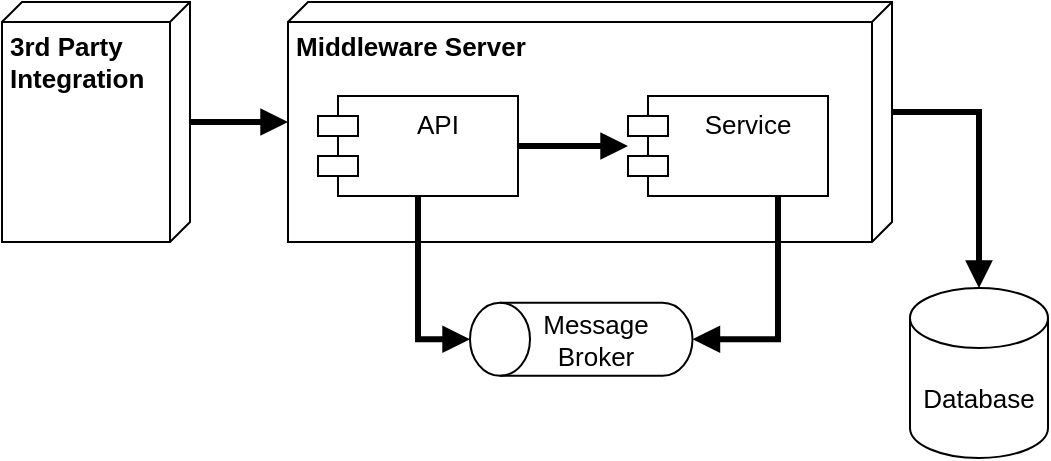 <mxfile version="16.5.1" type="device"><diagram id="S3QBHIIrPwJPCBSItxXe" name="Page-1"><mxGraphModel dx="1022" dy="865" grid="0" gridSize="10" guides="1" tooltips="1" connect="1" arrows="1" fold="1" page="0" pageScale="1" pageWidth="1100" pageHeight="850" math="0" shadow="0"><root><mxCell id="0"/><mxCell id="1" parent="0"/><mxCell id="KV8W-50ce4ZWtrBlNTKX-11" style="edgeStyle=orthogonalEdgeStyle;rounded=0;orthogonalLoop=1;jettySize=auto;html=1;fontSize=13;strokeWidth=3;endArrow=block;endFill=1;" edge="1" parent="1" source="KV8W-50ce4ZWtrBlNTKX-4" target="KV8W-50ce4ZWtrBlNTKX-5"><mxGeometry relative="1" as="geometry"/></mxCell><mxCell id="KV8W-50ce4ZWtrBlNTKX-4" value="3rd Party&lt;br&gt;Integration" style="verticalAlign=top;align=left;spacingTop=8;spacingLeft=2;spacingRight=12;shape=cube;size=10;direction=south;fontStyle=1;html=1;fontSize=13;" vertex="1" parent="1"><mxGeometry x="407" y="218" width="94" height="120" as="geometry"/></mxCell><mxCell id="KV8W-50ce4ZWtrBlNTKX-5" value="Middleware Server" style="verticalAlign=top;align=left;spacingTop=8;spacingLeft=2;spacingRight=12;shape=cube;size=10;direction=south;fontStyle=1;html=1;fontSize=13;" vertex="1" parent="1"><mxGeometry x="550" y="218" width="302" height="120" as="geometry"/></mxCell><mxCell id="KV8W-50ce4ZWtrBlNTKX-6" value="API" style="shape=module;align=left;spacingLeft=20;align=center;verticalAlign=top;fontSize=13;" vertex="1" parent="1"><mxGeometry x="565" y="265" width="100" height="50" as="geometry"/></mxCell><mxCell id="KV8W-50ce4ZWtrBlNTKX-7" value="Service" style="shape=module;align=left;spacingLeft=20;align=center;verticalAlign=top;fontSize=13;" vertex="1" parent="1"><mxGeometry x="720" y="265" width="100" height="50" as="geometry"/></mxCell><mxCell id="KV8W-50ce4ZWtrBlNTKX-8" value="Database" style="shape=cylinder3;whiteSpace=wrap;html=1;boundedLbl=1;backgroundOutline=1;size=15;fontSize=13;" vertex="1" parent="1"><mxGeometry x="861" y="361" width="69" height="85" as="geometry"/></mxCell><mxCell id="KV8W-50ce4ZWtrBlNTKX-9" value="" style="shape=cylinder3;whiteSpace=wrap;html=1;boundedLbl=1;backgroundOutline=1;size=15;rotation=-90;fontSize=13;" vertex="1" parent="1"><mxGeometry x="678.38" y="331" width="36.5" height="111.25" as="geometry"/></mxCell><mxCell id="KV8W-50ce4ZWtrBlNTKX-10" value="Message Broker" style="text;html=1;strokeColor=none;fillColor=none;align=center;verticalAlign=middle;whiteSpace=wrap;rounded=0;fontSize=13;" vertex="1" parent="1"><mxGeometry x="661" y="371.63" width="86" height="30" as="geometry"/></mxCell><mxCell id="KV8W-50ce4ZWtrBlNTKX-12" style="edgeStyle=orthogonalEdgeStyle;rounded=0;orthogonalLoop=1;jettySize=auto;html=1;fontSize=13;strokeWidth=3;endArrow=block;endFill=1;exitX=1;exitY=0.5;exitDx=0;exitDy=0;entryX=0;entryY=0.5;entryDx=0;entryDy=0;entryPerimeter=0;" edge="1" parent="1" source="KV8W-50ce4ZWtrBlNTKX-6" target="KV8W-50ce4ZWtrBlNTKX-7"><mxGeometry relative="1" as="geometry"><mxPoint x="490" y="288" as="sourcePoint"/><mxPoint x="560" y="288" as="targetPoint"/></mxGeometry></mxCell><mxCell id="KV8W-50ce4ZWtrBlNTKX-13" style="edgeStyle=orthogonalEdgeStyle;rounded=0;orthogonalLoop=1;jettySize=auto;html=1;fontSize=13;strokeWidth=3;endArrow=block;endFill=1;exitX=0.5;exitY=1;exitDx=0;exitDy=0;entryX=0.5;entryY=0;entryDx=0;entryDy=0;entryPerimeter=0;" edge="1" parent="1" source="KV8W-50ce4ZWtrBlNTKX-6" target="KV8W-50ce4ZWtrBlNTKX-9"><mxGeometry relative="1" as="geometry"><mxPoint x="675" y="300" as="sourcePoint"/><mxPoint x="730" y="300" as="targetPoint"/></mxGeometry></mxCell><mxCell id="KV8W-50ce4ZWtrBlNTKX-14" style="edgeStyle=orthogonalEdgeStyle;rounded=0;orthogonalLoop=1;jettySize=auto;html=1;fontSize=13;strokeWidth=3;endArrow=block;endFill=1;exitX=0.75;exitY=1;exitDx=0;exitDy=0;entryX=0.5;entryY=1;entryDx=0;entryDy=0;entryPerimeter=0;" edge="1" parent="1" source="KV8W-50ce4ZWtrBlNTKX-7" target="KV8W-50ce4ZWtrBlNTKX-9"><mxGeometry relative="1" as="geometry"><mxPoint x="625" y="325" as="sourcePoint"/><mxPoint x="651.005" y="396.625" as="targetPoint"/></mxGeometry></mxCell><mxCell id="KV8W-50ce4ZWtrBlNTKX-15" style="edgeStyle=orthogonalEdgeStyle;rounded=0;orthogonalLoop=1;jettySize=auto;html=1;fontSize=13;strokeWidth=3;endArrow=block;endFill=1;exitX=0;exitY=0;exitDx=55;exitDy=0;exitPerimeter=0;" edge="1" parent="1" source="KV8W-50ce4ZWtrBlNTKX-5" target="KV8W-50ce4ZWtrBlNTKX-8"><mxGeometry relative="1" as="geometry"><mxPoint x="805" y="325" as="sourcePoint"/><mxPoint x="762.255" y="396.625" as="targetPoint"/></mxGeometry></mxCell></root></mxGraphModel></diagram></mxfile>
